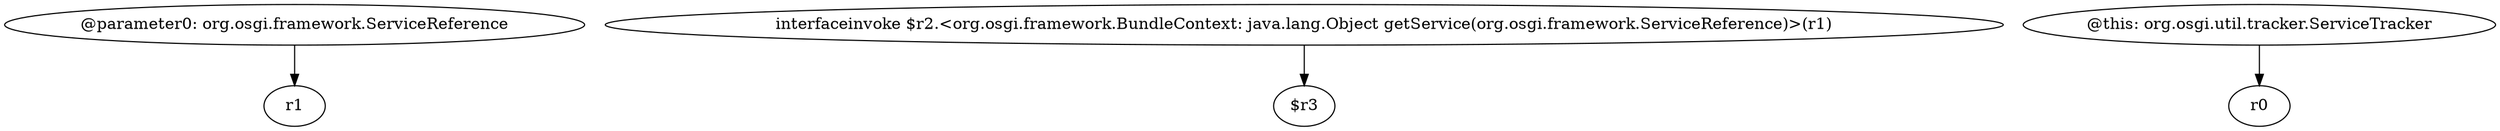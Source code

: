 digraph g {
0[label="@parameter0: org.osgi.framework.ServiceReference"]
1[label="r1"]
0->1[label=""]
2[label="interfaceinvoke $r2.<org.osgi.framework.BundleContext: java.lang.Object getService(org.osgi.framework.ServiceReference)>(r1)"]
3[label="$r3"]
2->3[label=""]
4[label="@this: org.osgi.util.tracker.ServiceTracker"]
5[label="r0"]
4->5[label=""]
}